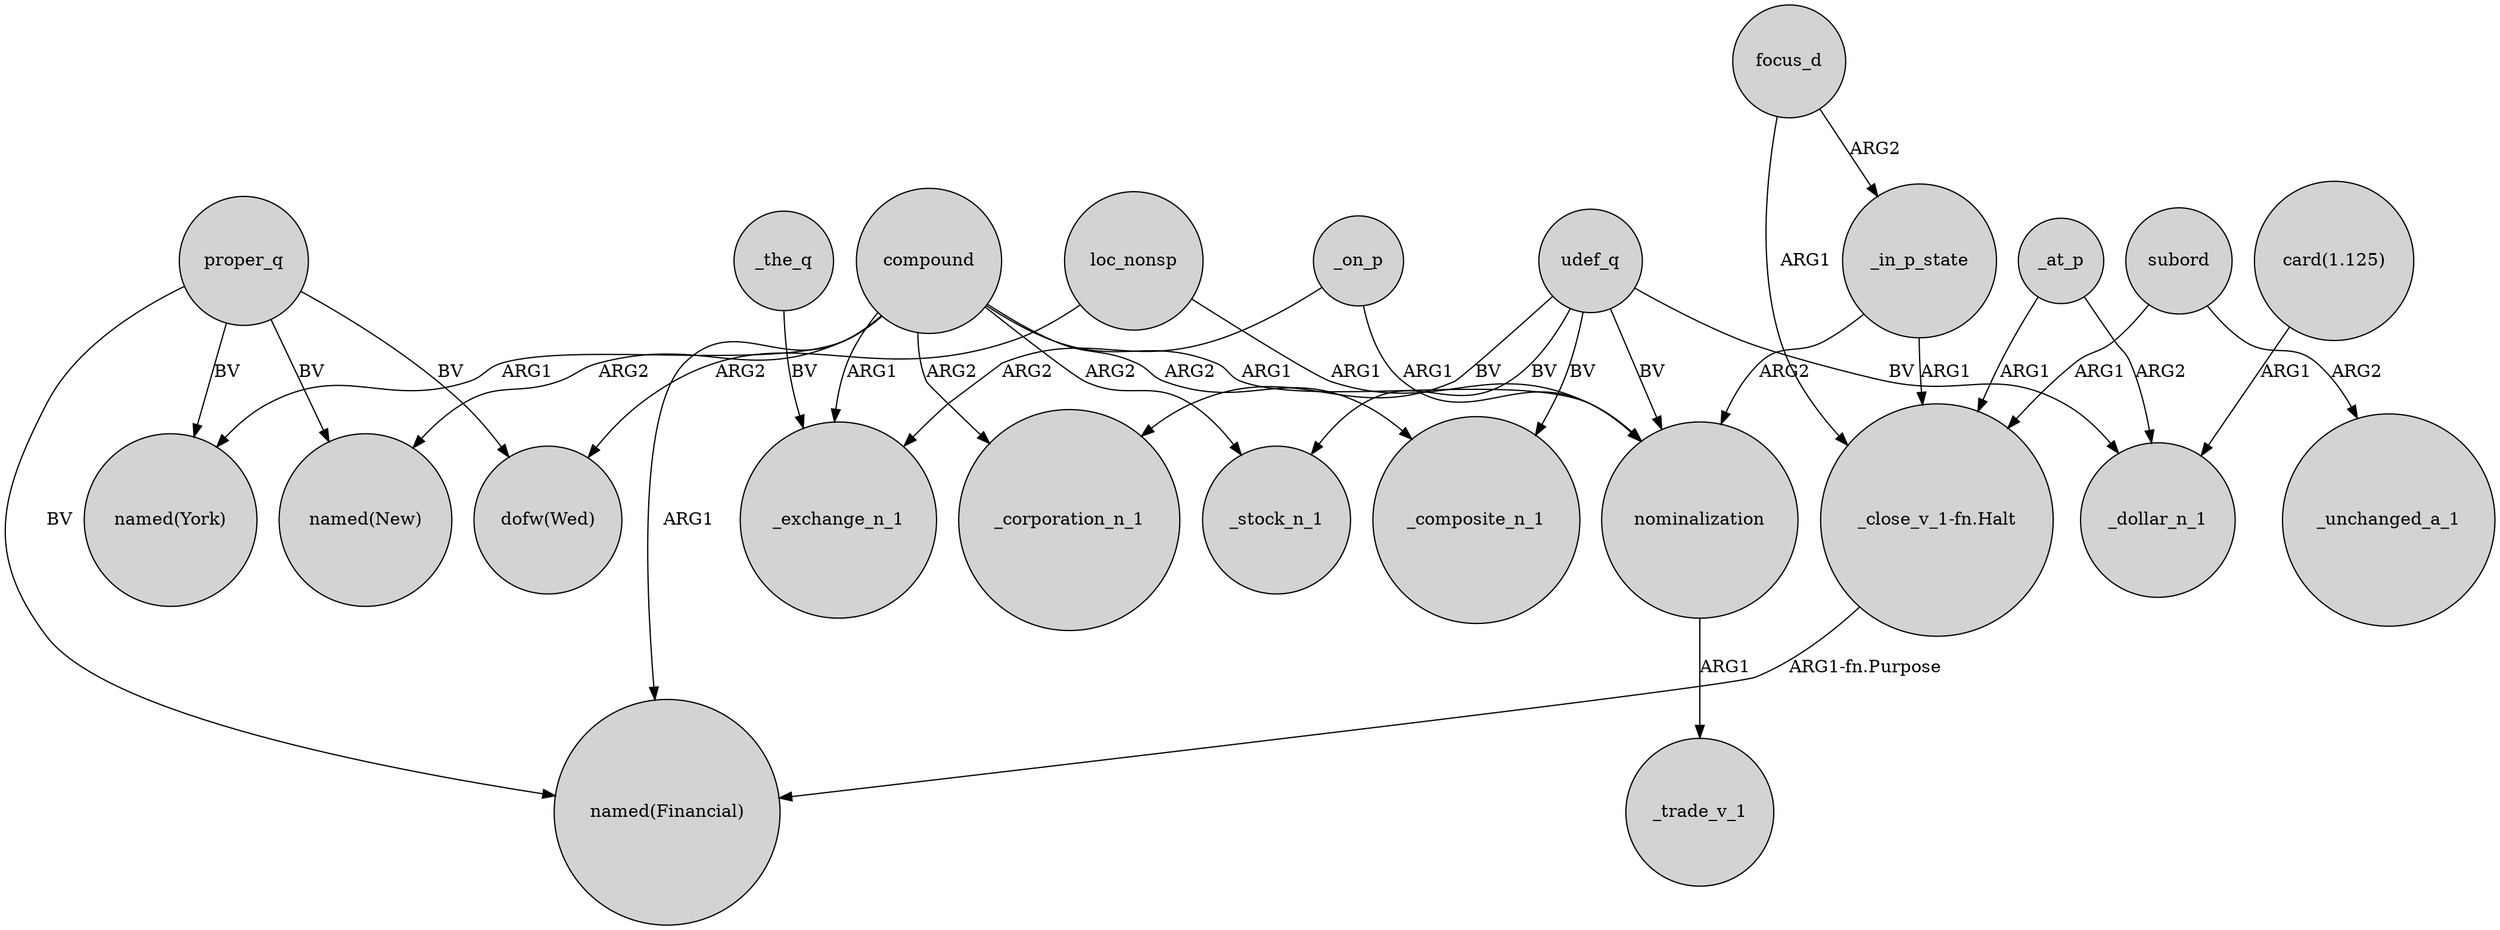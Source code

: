 digraph {
	node [shape=circle style=filled]
	_on_p -> nominalization [label=ARG1]
	_in_p_state -> nominalization [label=ARG2]
	focus_d -> "_close_v_1-fn.Halt" [label=ARG1]
	focus_d -> _in_p_state [label=ARG2]
	loc_nonsp -> "dofw(Wed)" [label=ARG2]
	_in_p_state -> "_close_v_1-fn.Halt" [label=ARG1]
	subord -> _unchanged_a_1 [label=ARG2]
	compound -> "named(New)" [label=ARG2]
	"card(1.125)" -> _dollar_n_1 [label=ARG1]
	proper_q -> "named(New)" [label=BV]
	udef_q -> nominalization [label=BV]
	subord -> "_close_v_1-fn.Halt" [label=ARG1]
	_on_p -> _exchange_n_1 [label=ARG2]
	loc_nonsp -> nominalization [label=ARG1]
	"_close_v_1-fn.Halt" -> "named(Financial)" [label="ARG1-fn.Purpose"]
	compound -> _exchange_n_1 [label=ARG1]
	proper_q -> "named(York)" [label=BV]
	compound -> nominalization [label=ARG1]
	udef_q -> _stock_n_1 [label=BV]
	_at_p -> _dollar_n_1 [label=ARG2]
	_at_p -> "_close_v_1-fn.Halt" [label=ARG1]
	compound -> _stock_n_1 [label=ARG2]
	proper_q -> "dofw(Wed)" [label=BV]
	udef_q -> _dollar_n_1 [label=BV]
	proper_q -> "named(Financial)" [label=BV]
	udef_q -> _composite_n_1 [label=BV]
	compound -> _corporation_n_1 [label=ARG2]
	udef_q -> _corporation_n_1 [label=BV]
	compound -> "named(Financial)" [label=ARG1]
	compound -> "named(York)" [label=ARG1]
	_the_q -> _exchange_n_1 [label=BV]
	compound -> _composite_n_1 [label=ARG2]
	nominalization -> _trade_v_1 [label=ARG1]
}
